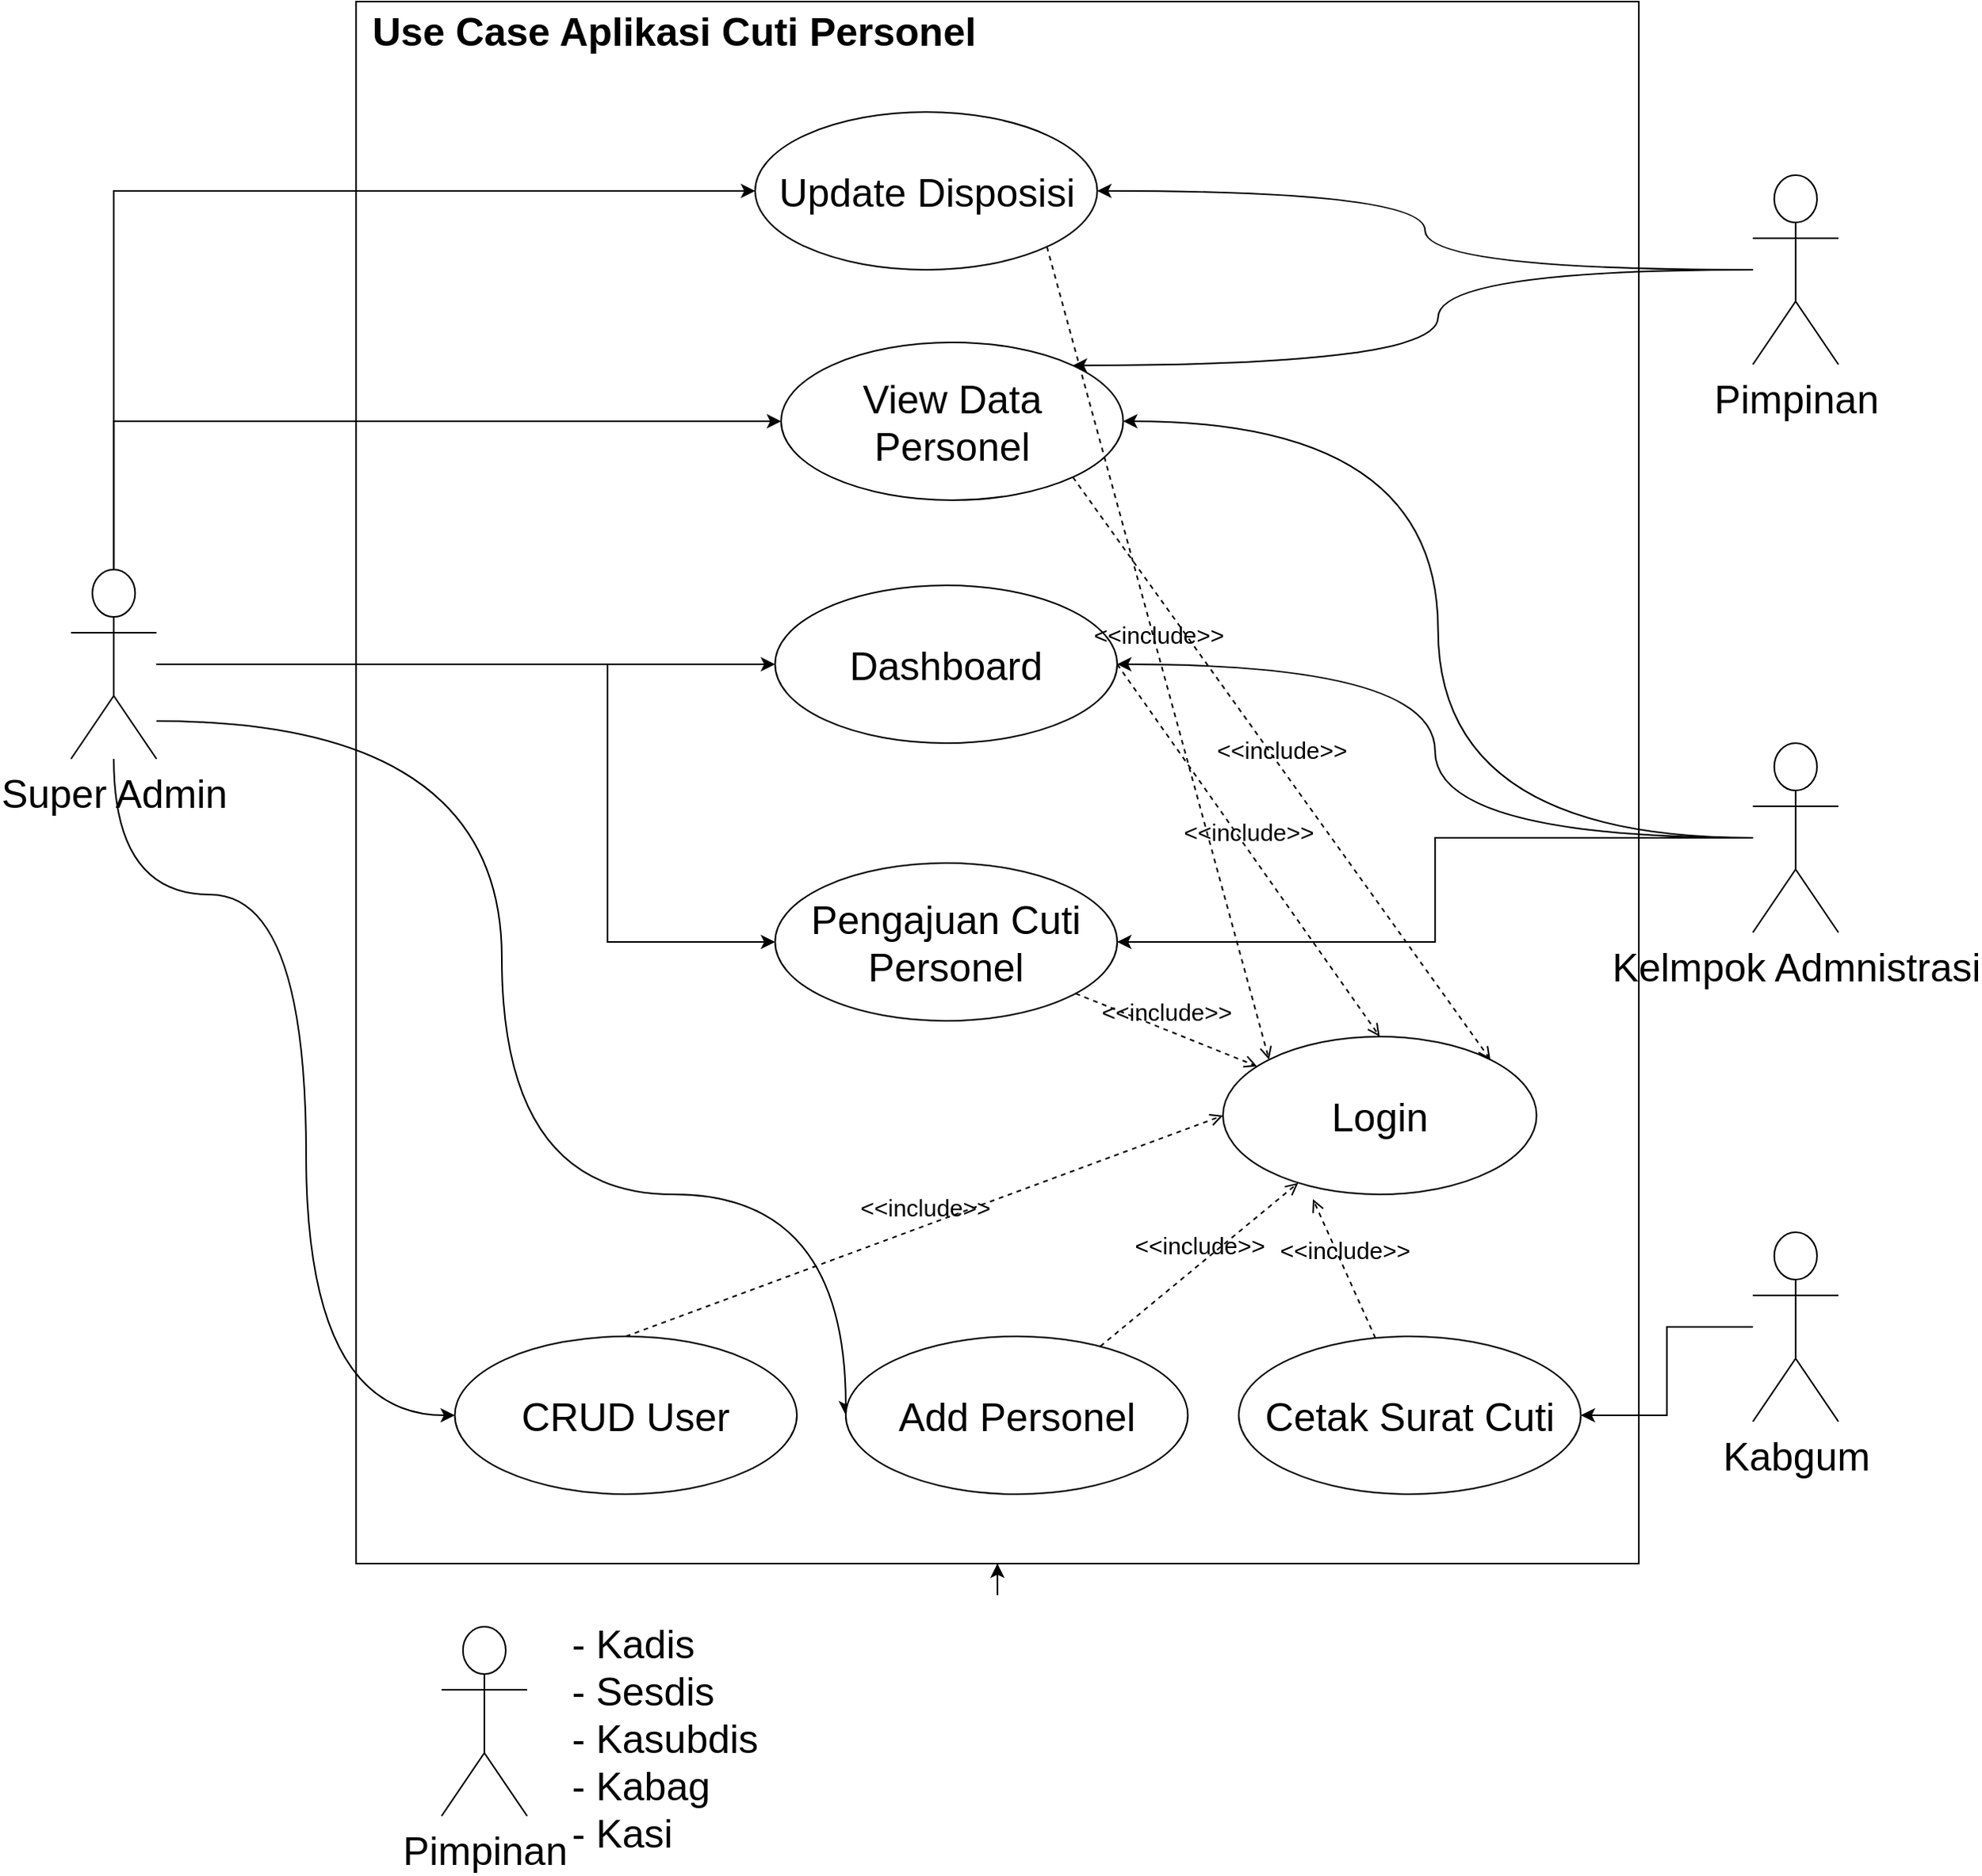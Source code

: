 <mxfile version="22.1.0" type="github">
  <diagram name="Page-1" id="929967ad-93f9-6ef4-fab6-5d389245f69c">
    <mxGraphModel dx="3881.5" dy="1146" grid="1" gridSize="10" guides="1" tooltips="1" connect="1" arrows="1" fold="1" page="1" pageScale="1.5" pageWidth="1169" pageHeight="826" background="none" math="0" shadow="0">
      <root>
        <mxCell id="0" style=";html=1;" />
        <mxCell id="1" style=";html=1;" parent="0" />
        <mxCell id="1672d66443f91eb5-1" value="&lt;p style=&quot;margin: 4px 0px 0px 10px; text-align: left; font-size: 25px;&quot;&gt;&lt;b style=&quot;font-size: 25px;&quot;&gt;Use Case Aplikasi Cuti Personel&lt;/b&gt;&lt;/p&gt;" style="html=1;strokeWidth=1;shape=mxgraph.sysml.package;html=1;overflow=fill;whiteSpace=wrap;fillColor=none;gradientColor=none;fontSize=25;align=center;labelX=0;" parent="1" vertex="1">
          <mxGeometry x="-1199.355" y="14" width="812.903" height="990" as="geometry" />
        </mxCell>
        <mxCell id="11rLgLoHYhpoiyWejEGG-7" style="edgeStyle=orthogonalEdgeStyle;orthogonalLoop=1;jettySize=auto;html=1;entryX=0;entryY=0.5;entryDx=0;entryDy=0;curved=1;" edge="1" parent="1" source="nd71YdwoUoXOn6HphTsW-1" target="nd71YdwoUoXOn6HphTsW-14">
          <mxGeometry relative="1" as="geometry">
            <Array as="points">
              <mxPoint x="-1107" y="470" />
              <mxPoint x="-1107" y="770" />
              <mxPoint x="-889" y="770" />
            </Array>
          </mxGeometry>
        </mxCell>
        <mxCell id="11rLgLoHYhpoiyWejEGG-8" style="edgeStyle=orthogonalEdgeStyle;rounded=0;orthogonalLoop=1;jettySize=auto;html=1;entryX=0;entryY=0.5;entryDx=0;entryDy=0;" edge="1" parent="1" source="nd71YdwoUoXOn6HphTsW-1" target="nd71YdwoUoXOn6HphTsW-15">
          <mxGeometry relative="1" as="geometry">
            <Array as="points">
              <mxPoint x="-1353" y="134" />
            </Array>
          </mxGeometry>
        </mxCell>
        <mxCell id="11rLgLoHYhpoiyWejEGG-9" style="edgeStyle=orthogonalEdgeStyle;rounded=0;orthogonalLoop=1;jettySize=auto;html=1;entryX=0;entryY=0.5;entryDx=0;entryDy=0;" edge="1" parent="1" source="nd71YdwoUoXOn6HphTsW-1" target="nd71YdwoUoXOn6HphTsW-13">
          <mxGeometry relative="1" as="geometry">
            <Array as="points">
              <mxPoint x="-1353" y="280" />
            </Array>
          </mxGeometry>
        </mxCell>
        <mxCell id="11rLgLoHYhpoiyWejEGG-10" style="edgeStyle=orthogonalEdgeStyle;rounded=0;orthogonalLoop=1;jettySize=auto;html=1;" edge="1" parent="1" source="nd71YdwoUoXOn6HphTsW-1" target="nd71YdwoUoXOn6HphTsW-12">
          <mxGeometry relative="1" as="geometry" />
        </mxCell>
        <mxCell id="11rLgLoHYhpoiyWejEGG-11" style="edgeStyle=orthogonalEdgeStyle;rounded=0;orthogonalLoop=1;jettySize=auto;html=1;entryX=0;entryY=0.5;entryDx=0;entryDy=0;" edge="1" parent="1" source="nd71YdwoUoXOn6HphTsW-1" target="nd71YdwoUoXOn6HphTsW-17">
          <mxGeometry relative="1" as="geometry">
            <Array as="points">
              <mxPoint x="-1040" y="434" />
              <mxPoint x="-1040" y="610" />
            </Array>
          </mxGeometry>
        </mxCell>
        <mxCell id="nd71YdwoUoXOn6HphTsW-1" value="Super Admin" style="shape=umlActor;verticalLabelPosition=bottom;verticalAlign=top;html=1;outlineConnect=0;fontSize=25;" parent="1" vertex="1">
          <mxGeometry x="-1380" y="374" width="54.194" height="120.0" as="geometry" />
        </mxCell>
        <mxCell id="11rLgLoHYhpoiyWejEGG-16" style="edgeStyle=orthogonalEdgeStyle;orthogonalLoop=1;jettySize=auto;html=1;entryX=1;entryY=0;entryDx=0;entryDy=0;curved=1;" edge="1" parent="1" source="nd71YdwoUoXOn6HphTsW-2" target="nd71YdwoUoXOn6HphTsW-13">
          <mxGeometry relative="1" as="geometry" />
        </mxCell>
        <mxCell id="nd71YdwoUoXOn6HphTsW-2" value="Pimpinan" style="shape=umlActor;verticalLabelPosition=bottom;verticalAlign=top;html=1;outlineConnect=0;fontSize=25;" parent="1" vertex="1">
          <mxGeometry x="-314.194" y="124.0" width="54.194" height="120.0" as="geometry" />
        </mxCell>
        <mxCell id="11rLgLoHYhpoiyWejEGG-12" style="edgeStyle=orthogonalEdgeStyle;orthogonalLoop=1;jettySize=auto;html=1;entryX=1;entryY=0.5;entryDx=0;entryDy=0;curved=1;" edge="1" parent="1" source="nd71YdwoUoXOn6HphTsW-3" target="nd71YdwoUoXOn6HphTsW-13">
          <mxGeometry relative="1" as="geometry" />
        </mxCell>
        <mxCell id="11rLgLoHYhpoiyWejEGG-13" style="edgeStyle=orthogonalEdgeStyle;orthogonalLoop=1;jettySize=auto;html=1;curved=1;" edge="1" parent="1" source="nd71YdwoUoXOn6HphTsW-3" target="nd71YdwoUoXOn6HphTsW-12">
          <mxGeometry relative="1" as="geometry" />
        </mxCell>
        <mxCell id="11rLgLoHYhpoiyWejEGG-17" style="edgeStyle=orthogonalEdgeStyle;rounded=0;orthogonalLoop=1;jettySize=auto;html=1;entryX=1;entryY=0.5;entryDx=0;entryDy=0;" edge="1" parent="1" source="nd71YdwoUoXOn6HphTsW-3" target="nd71YdwoUoXOn6HphTsW-17">
          <mxGeometry relative="1" as="geometry" />
        </mxCell>
        <mxCell id="nd71YdwoUoXOn6HphTsW-3" value="Kelmpok Admnistrasi" style="shape=umlActor;verticalLabelPosition=bottom;verticalAlign=top;html=1;outlineConnect=0;fontSize=25;" parent="1" vertex="1">
          <mxGeometry x="-314.194" y="484.0" width="54.194" height="120.0" as="geometry" />
        </mxCell>
        <mxCell id="11rLgLoHYhpoiyWejEGG-5" style="edgeStyle=orthogonalEdgeStyle;rounded=0;orthogonalLoop=1;jettySize=auto;html=1;" edge="1" parent="1" source="nd71YdwoUoXOn6HphTsW-4" target="nd71YdwoUoXOn6HphTsW-18">
          <mxGeometry relative="1" as="geometry" />
        </mxCell>
        <mxCell id="nd71YdwoUoXOn6HphTsW-4" value="Kabgum" style="shape=umlActor;verticalLabelPosition=bottom;verticalAlign=top;html=1;outlineConnect=0;fontSize=25;" parent="1" vertex="1">
          <mxGeometry x="-314.194" y="794.0" width="54.194" height="120.0" as="geometry" />
        </mxCell>
        <mxCell id="nd71YdwoUoXOn6HphTsW-7" value="Login" style="ellipse;whiteSpace=wrap;html=1;fontSize=25;" parent="1" vertex="1">
          <mxGeometry x="-649.996" y="670.0" width="198.71" height="100.0" as="geometry" />
        </mxCell>
        <mxCell id="nd71YdwoUoXOn6HphTsW-12" value="Dashboard" style="ellipse;whiteSpace=wrap;html=1;fontSize=25;" parent="1" vertex="1">
          <mxGeometry x="-933.807" y="384.0" width="216.774" height="100.0" as="geometry" />
        </mxCell>
        <mxCell id="nd71YdwoUoXOn6HphTsW-13" value="View Data Personel" style="ellipse;whiteSpace=wrap;html=1;fontSize=25;" parent="1" vertex="1">
          <mxGeometry x="-929.996" y="230.0" width="216.774" height="100.0" as="geometry" />
        </mxCell>
        <mxCell id="nd71YdwoUoXOn6HphTsW-14" value="Add Personel" style="ellipse;whiteSpace=wrap;html=1;fontSize=25;" parent="1" vertex="1">
          <mxGeometry x="-889.032" y="860.0" width="216.774" height="100.0" as="geometry" />
        </mxCell>
        <mxCell id="nd71YdwoUoXOn6HphTsW-15" value="Update Disposisi" style="ellipse;whiteSpace=wrap;html=1;fontSize=25;" parent="1" vertex="1">
          <mxGeometry x="-946.452" y="84.0" width="216.774" height="100.0" as="geometry" />
        </mxCell>
        <mxCell id="nd71YdwoUoXOn6HphTsW-31" style="edgeStyle=orthogonalEdgeStyle;orthogonalLoop=1;jettySize=auto;html=1;fontSize=25;curved=1;" parent="1" source="nd71YdwoUoXOn6HphTsW-2" target="nd71YdwoUoXOn6HphTsW-15" edge="1">
          <mxGeometry relative="1" as="geometry" />
        </mxCell>
        <mxCell id="nd71YdwoUoXOn6HphTsW-16" value="CRUD User" style="ellipse;whiteSpace=wrap;html=1;fontSize=25;" parent="1" vertex="1">
          <mxGeometry x="-1136.769" y="860.0" width="216.774" height="100.0" as="geometry" />
        </mxCell>
        <mxCell id="nd71YdwoUoXOn6HphTsW-17" value="Pengajuan Cuti Personel" style="ellipse;whiteSpace=wrap;html=1;fontSize=25;" parent="1" vertex="1">
          <mxGeometry x="-933.799" y="560" width="216.774" height="100.0" as="geometry" />
        </mxCell>
        <mxCell id="nd71YdwoUoXOn6HphTsW-18" value="Cetak Surat Cuti" style="ellipse;whiteSpace=wrap;html=1;fontSize=25;" parent="1" vertex="1">
          <mxGeometry x="-639.995" y="860.0" width="216.774" height="100.0" as="geometry" />
        </mxCell>
        <mxCell id="nd71YdwoUoXOn6HphTsW-26" style="edgeStyle=orthogonalEdgeStyle;orthogonalLoop=1;jettySize=auto;html=1;curved=1;fontSize=25;entryX=0;entryY=0.5;entryDx=0;entryDy=0;" parent="1" source="nd71YdwoUoXOn6HphTsW-1" target="nd71YdwoUoXOn6HphTsW-16" edge="1">
          <mxGeometry relative="1" as="geometry">
            <Array as="points">
              <mxPoint x="-1353" y="580" />
              <mxPoint x="-1231" y="580" />
              <mxPoint x="-1231" y="910" />
            </Array>
          </mxGeometry>
        </mxCell>
        <mxCell id="nd71YdwoUoXOn6HphTsW-42" style="edgeStyle=orthogonalEdgeStyle;rounded=0;orthogonalLoop=1;jettySize=auto;html=1;exitX=0.5;exitY=1;exitDx=0;exitDy=0;exitPerimeter=0;fontSize=25;" parent="1" source="1672d66443f91eb5-1" target="1672d66443f91eb5-1" edge="1">
          <mxGeometry relative="1" as="geometry" />
        </mxCell>
        <mxCell id="nd71YdwoUoXOn6HphTsW-43" value="Pimpinan" style="shape=umlActor;verticalLabelPosition=bottom;verticalAlign=top;html=1;outlineConnect=0;fontSize=25;" parent="1" vertex="1">
          <mxGeometry x="-1145.161" y="1044.0" width="54.194" height="120.0" as="geometry" />
        </mxCell>
        <mxCell id="nd71YdwoUoXOn6HphTsW-44" value="&lt;div style=&quot;text-align: left; font-size: 25px;&quot;&gt;&lt;span style=&quot;background-color: initial; font-size: 25px;&quot;&gt;- Kadis&lt;/span&gt;&lt;/div&gt;&lt;div style=&quot;text-align: left; font-size: 25px;&quot;&gt;&lt;span style=&quot;background-color: initial; font-size: 25px;&quot;&gt;- Sesdis&lt;/span&gt;&lt;/div&gt;&lt;div style=&quot;text-align: left; font-size: 25px;&quot;&gt;&lt;span style=&quot;background-color: initial; font-size: 25px;&quot;&gt;- Kasubdis&lt;/span&gt;&lt;/div&gt;&lt;div style=&quot;text-align: left; font-size: 25px;&quot;&gt;&lt;span style=&quot;background-color: initial; font-size: 25px;&quot;&gt;- Kabag&lt;/span&gt;&lt;/div&gt;&lt;div style=&quot;text-align: left; font-size: 25px;&quot;&gt;&lt;span style=&quot;background-color: initial; font-size: 25px;&quot;&gt;- Kasi&lt;/span&gt;&lt;/div&gt;" style="text;html=1;align=center;verticalAlign=middle;resizable=0;points=[];autosize=1;strokeColor=none;fillColor=none;fontSize=25;" parent="1" vertex="1">
          <mxGeometry x="-1073.803" y="1034.0" width="140" height="160" as="geometry" />
        </mxCell>
        <mxCell id="11rLgLoHYhpoiyWejEGG-18" value="&lt;font style=&quot;font-size: 15px;&quot;&gt;&amp;lt;&amp;lt;include&amp;gt;&amp;gt;&lt;/font&gt;" style="html=1;verticalAlign=bottom;labelBackgroundColor=none;endArrow=open;endFill=0;dashed=1;rounded=0;" edge="1" parent="1" source="nd71YdwoUoXOn6HphTsW-17" target="nd71YdwoUoXOn6HphTsW-7">
          <mxGeometry width="160" relative="1" as="geometry">
            <mxPoint x="-860" y="550" as="sourcePoint" />
            <mxPoint x="-700" y="550" as="targetPoint" />
          </mxGeometry>
        </mxCell>
        <mxCell id="11rLgLoHYhpoiyWejEGG-19" value="&lt;font style=&quot;font-size: 15px;&quot;&gt;&amp;lt;&amp;lt;include&amp;gt;&amp;gt;&lt;/font&gt;" style="html=1;verticalAlign=bottom;labelBackgroundColor=none;endArrow=open;endFill=0;dashed=1;rounded=0;" edge="1" parent="1" source="nd71YdwoUoXOn6HphTsW-14" target="nd71YdwoUoXOn6HphTsW-7">
          <mxGeometry width="160" relative="1" as="geometry">
            <mxPoint x="-810" y="724" as="sourcePoint" />
            <mxPoint x="-695" y="770" as="targetPoint" />
          </mxGeometry>
        </mxCell>
        <mxCell id="11rLgLoHYhpoiyWejEGG-20" value="&lt;font style=&quot;font-size: 15px;&quot;&gt;&amp;lt;&amp;lt;include&amp;gt;&amp;gt;&lt;/font&gt;" style="html=1;verticalAlign=bottom;labelBackgroundColor=none;endArrow=open;endFill=0;dashed=1;rounded=0;" edge="1" parent="1" source="nd71YdwoUoXOn6HphTsW-18">
          <mxGeometry width="160" relative="1" as="geometry">
            <mxPoint x="-718" y="876" as="sourcePoint" />
            <mxPoint x="-593" y="773" as="targetPoint" />
          </mxGeometry>
        </mxCell>
        <mxCell id="11rLgLoHYhpoiyWejEGG-21" value="&lt;font style=&quot;font-size: 15px;&quot;&gt;&amp;lt;&amp;lt;include&amp;gt;&amp;gt;&lt;/font&gt;" style="html=1;verticalAlign=bottom;labelBackgroundColor=none;endArrow=open;endFill=0;dashed=1;rounded=0;exitX=0.5;exitY=0;exitDx=0;exitDy=0;entryX=0;entryY=0.5;entryDx=0;entryDy=0;" edge="1" parent="1" source="nd71YdwoUoXOn6HphTsW-16" target="nd71YdwoUoXOn6HphTsW-7">
          <mxGeometry width="160" relative="1" as="geometry">
            <mxPoint x="-708" y="886" as="sourcePoint" />
            <mxPoint x="-583" y="783" as="targetPoint" />
          </mxGeometry>
        </mxCell>
        <mxCell id="11rLgLoHYhpoiyWejEGG-22" value="&lt;font style=&quot;font-size: 15px;&quot;&gt;&amp;lt;&amp;lt;include&amp;gt;&amp;gt;&lt;/font&gt;" style="html=1;verticalAlign=bottom;labelBackgroundColor=none;endArrow=open;endFill=0;dashed=1;rounded=0;entryX=0.5;entryY=0;entryDx=0;entryDy=0;exitX=1;exitY=0.5;exitDx=0;exitDy=0;" edge="1" parent="1" source="nd71YdwoUoXOn6HphTsW-12" target="nd71YdwoUoXOn6HphTsW-7">
          <mxGeometry width="160" relative="1" as="geometry">
            <mxPoint x="-698" y="896" as="sourcePoint" />
            <mxPoint x="-573" y="793" as="targetPoint" />
          </mxGeometry>
        </mxCell>
        <mxCell id="11rLgLoHYhpoiyWejEGG-23" value="&lt;font style=&quot;font-size: 15px;&quot;&gt;&amp;lt;&amp;lt;include&amp;gt;&amp;gt;&lt;/font&gt;" style="html=1;verticalAlign=bottom;labelBackgroundColor=none;endArrow=open;endFill=0;dashed=1;rounded=0;entryX=1;entryY=0;entryDx=0;entryDy=0;exitX=1;exitY=1;exitDx=0;exitDy=0;" edge="1" parent="1" source="nd71YdwoUoXOn6HphTsW-13" target="nd71YdwoUoXOn6HphTsW-7">
          <mxGeometry width="160" relative="1" as="geometry">
            <mxPoint x="-688" y="906" as="sourcePoint" />
            <mxPoint x="-540" y="680" as="targetPoint" />
          </mxGeometry>
        </mxCell>
        <mxCell id="11rLgLoHYhpoiyWejEGG-24" value="&lt;font style=&quot;font-size: 15px;&quot;&gt;&amp;lt;&amp;lt;include&amp;gt;&amp;gt;&lt;/font&gt;" style="html=1;verticalAlign=bottom;labelBackgroundColor=none;endArrow=open;endFill=0;dashed=1;rounded=0;entryX=0;entryY=0;entryDx=0;entryDy=0;exitX=1;exitY=1;exitDx=0;exitDy=0;" edge="1" parent="1" source="nd71YdwoUoXOn6HphTsW-15" target="nd71YdwoUoXOn6HphTsW-7">
          <mxGeometry width="160" relative="1" as="geometry">
            <mxPoint x="-678" y="916" as="sourcePoint" />
            <mxPoint x="-553" y="813" as="targetPoint" />
          </mxGeometry>
        </mxCell>
      </root>
    </mxGraphModel>
  </diagram>
</mxfile>

